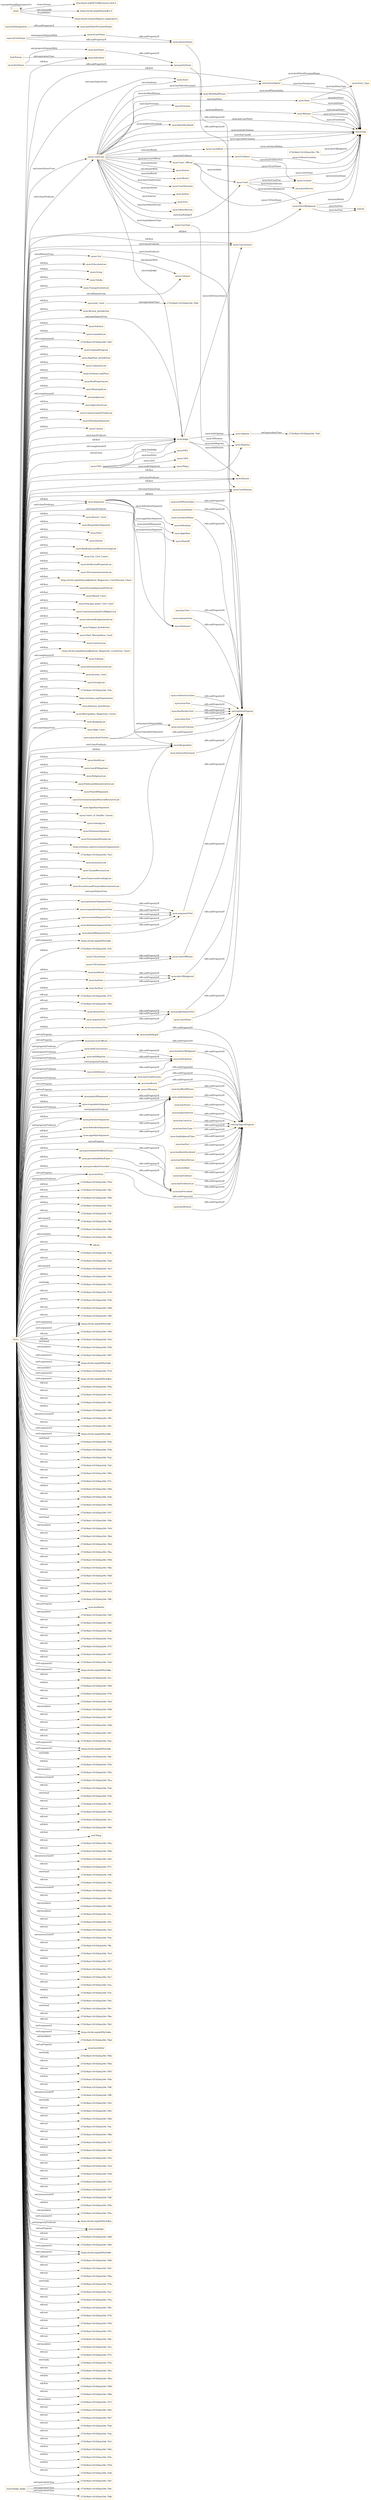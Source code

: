 digraph ar2dtool_diagram { 
rankdir=LR;
size="1501"
node [shape = rectangle, color="orange"]; "275038a0:19192b4a294:-7fd7" "nyon:Issue" "nyon:EducationLaw" "nyon:Group" "nyon:Taluka" "nyon:TransportationLaw" "nyon:Civil" "nyon:Review_Jurisdiction" "nyon:Sub_Court" "nyon:Solicitor" "nyon:ObiterDictum" "nyon:CannabisLaw" "275038a0:19192b4a294:-7fd5" "nyon:Jurisdiction" "nyon:FoodandDrugLaw" "nyon:Appellant_Jurisdiction" "nyon:CorporateLaw" "https://schema.org/Place" "275038a0:19192b4a294:-7fdc" "nyon:Evidence" "nyon:RealPropertyLaw" "nyon:Opinion" "nyon:MunicipalLaw" "nyon:Judgement" "nyon:Author" "nyon:CatchWord" "nyon:Plaintiff" "nyon:AgricultureLaw" "nyon:Court_Official" "nyon:WordAndPhrase" "nyon:CommercialandTradeLaw" "nyon:DefendantArgument" "nyon:Country" "nyon:DateOfJudgment" "foaf:Person" "275038a0:19192b4a294:-7fe6" "nyon:Party_Type" "nyon:Concurrence" "nyon:CaseType" "nyon:Fact" "nyon:District_Court" "nyon:RespondentArgument" "nyon:State" "nyon:Party" "nyon:District" "nyon:Provision" "nyon:BankruptcyandRestructuringLaw" "nyon:Majority" "nyon:City_Civil_Courts" "nyon:Single_Judge" "nyon:IntellectualPropertyLaw" "275038a0:19192b4a294:-7ffc" "nyon:TelecommunicationsLaw" "https://w3id.org/def/nyon#Judicial_Magistrate_Court(Second_Class)" "nyon:PersonalInjuryandTortLaw" "nyon:Munsif_Court" "nyon:Principal_Junior_Civil_Court" "nyon:ConstitutionalandCivilRightsLaw" "nyon:CaseDomain" "nyon:LaborandEmploymentLaw" "nyon:Original_Jurisdiction" "nyon:Chief_Meterpolitan_Court" "nyon:ContractLaw" "https://w3id.org/def/nyon#Judicial_Magistrate_Court(First_Class)" "nyon:RatioDecidendi" "nyon:Defendant" "nyon:Investigator" "nyon:Criminal" "nyon:Tribunal" "nyon:InformationSecurityLaw" "nyon:Session_Court" "nyon:EnergyLaw" "nyon:Individual" "nyon:Court" "https://schema.org/Organization" "nyon:Advisory_Jurisdiction" "nyon:Appellant" "nyon:Statute" "nyon:Witness" "nyon:Bench" "nyon:Metropolitan_Magistrate_Courts" "nyon:BankingLaw" "nyon:High_Court" "275038a0:19192b4a294:-7fd6" "nyon:Judge" "nyon:CourtCase" "nyon:Petitioner" "nyon:HealthLaw" "nyon:Dissent" "nyon:LawofObligations" "nyon:Argument" "nyon:ReligiousLaw" "nyon:PublicandAdministrativeLaw" "nyon:PlaintiffArgument" "nyon:EnvironmentalandNaturalResourceLaw" "nyon:AppellantArgument" "nyon:Location" "nyon:Courts_of_Smaller_Causes" "275038a0:19192b4a294:-7fd0" "nyon:GamingLaw" "nyon:PetitionerArgument" "nyon:PersonalandFamilyLaw" "https://schema.org/GovernmentOrganization" "nyon:CourtDecision" "nyon:Respondent" "275038a0:19192b4a294:-7fe2" "nyon:InsuranceLaw" "nyon:TaxandRevenueLaw" "nyon:FinanceandLendingLaw" "nyon:SecuritiesandFinancialInstrumentsLaw" ; /*classes style*/
	"nyon:witnessStatement" -> "owl:topDataProperty" [ label = "rdfs:subPropertyOf" ];
	"nyon:defendantArgumentText" -> "nyon:argumentText" [ label = "rdfs:subPropertyOf" ];
	"nyon:wLastName" -> "nyon:witnessName" [ label = "rdfs:subPropertyOf" ];
	"nyon:withMajority" -> "nyon:withOpinion" [ label = "rdfs:subPropertyOf" ];
	"nyon:equivalentCitation" -> "nyon:neutralCitations" [ label = "owl:propertyDisjointWith" ];
	"nyon:equivalentCitation" -> "owl:topDataProperty" [ label = "rdfs:subPropertyOf" ];
	"nyon:CourtCase" -> "nyon:Statute" [ label = "owl:disjointWith" ];
	"nyon:dateOfJudgment" -> "owl:topDataProperty" [ label = "rdfs:subPropertyOf" ];
	"nyon:hasYear" -> "nyon:dateOfJudgment" [ label = "rdfs:subPropertyOf" ];
	"nyon:partyName" -> "owl:topDataProperty" [ label = "rdfs:subPropertyOf" ];
	"nyon:courtOffName" -> "owl:topDataProperty" [ label = "rdfs:subPropertyOf" ];
	"nyon:courtName" -> "owl:topDataProperty" [ label = "rdfs:subPropertyOf" ];
	"nyon:Opinion" -> "275038a0:19192b4a294:-7fe6" [ label = "owl:equivalentClass" ];
	"nyon:plaintiffArgument" -> "nyon:makeArgument" [ label = "rdfs:subPropertyOf" ];
	"nyon:Sub_Court" -> "275038a0:19192b4a294:-7fd0" [ label = "owl:equivalentClass" ];
	"nyon:hasDesignation" -> "nyon:hasPolicePersonnelName" [ label = "rdfs:subPropertyOf" ];
	"nyon:hasWitness" -> "owl:topObjectProperty" [ label = "rdfs:subPropertyOf" ];
	"nyon:precedentReliedUpon" -> "nyon:hasPrecedent" [ label = "rdfs:subPropertyOf" ];
	"nyon:Civil" -> "nyon:Criminal" [ label = "owl:disjointWith" ];
	"nyon:wordPhraseValue" -> "owl:topDataProperty" [ label = "rdfs:subPropertyOf" ];
	"nyon:locationName" -> "owl:topDataProperty" [ label = "rdfs:subPropertyOf" ];
	"nyon:hasParty" -> "owl:topObjectProperty" [ label = "rdfs:subPropertyOf" ];
	"nyon:hasDateOfJudgment" -> "owl:topObjectProperty" [ label = "rdfs:subPropertyOf" ];
	"nyon:hasRulingOf" -> "owl:topObjectProperty" [ label = "rdfs:subPropertyOf" ];
	"nyon:hasPrecedent" -> "owl:topObjectProperty" [ label = "rdfs:subPropertyOf" ];
	"nyon:catchwordValue" -> "owl:topDataProperty" [ label = "rdfs:subPropertyOf" ];
	"nyon:hasCourtOfficial" -> "owl:topObjectProperty" [ label = "rdfs:subPropertyOf" ];
	"nyon:concurrenceText" -> "nyon:judgeOpinionText" [ label = "rdfs:subPropertyOf" ];
	"nyon:makeArgument" -> "owl:topObjectProperty" [ label = "rdfs:subPropertyOf" ];
	"nyon:hasFinalDecision" -> "owl:topObjectProperty" [ label = "rdfs:subPropertyOf" ];
	"nyon:factText" -> "owl:topDataProperty" [ label = "rdfs:subPropertyOf" ];
	"nyon:lastName" -> "nyon:partyName" [ label = "rdfs:subPropertyOf" ];
	"nyon:respondentArgument" -> "nyon:makeArgument" [ label = "rdfs:subPropertyOf" ];
	"nyon:precedentOverruled" -> "nyon:hasPrecedent" [ label = "rdfs:subPropertyOf" ];
	"nyon:hasWordPhrase" -> "owl:topObjectProperty" [ label = "rdfs:subPropertyOf" ];
	"NULL" -> "nyon:Respondent" [ label = "rdf:first" ];
	"NULL" -> "275038a0:19192b4a294:-7f5d" [ label = "rdf:first" ];
	"NULL" -> "nyon:Munsif_Court" [ label = "rdf:first" ];
	"NULL" -> "nyon:PlaintiffArgument" [ label = "rdf:first" ];
	"NULL" -> "275038a0:19192b4a294:-7fbc" [ label = "rdf:rest" ];
	"NULL" -> "nyon:IntellectualPropertyLaw" [ label = "rdf:first" ];
	"NULL" -> "275038a0:19192b4a294:-7f96" [ label = "rdf:rest" ];
	"NULL" -> "nyon:hasBench" [ label = "owl:onProperty" ];
	"NULL" -> "275038a0:19192b4a294:-7f3e" [ label = "rdf:first" ];
	"NULL" -> "275038a0:19192b4a294:-7f3f" [ label = "rdf:rest" ];
	"NULL" -> "nyon:plaintiffArgument" [ label = "rdf:first" ];
	"NULL" -> "275038a0:19192b4a294:-7ffb" [ label = "owl:unionOf" ];
	"NULL" -> "275038a0:19192b4a294:-7fdd" [ label = "rdf:rest" ];
	"NULL" -> "nyon:plaintiffArgumentText" [ label = "rdf:first" ];
	"NULL" -> "nyon:hasCourtOfficial" [ label = "owl:onProperty" ];
	"NULL" -> "275038a0:19192b4a294:-7f8b" [ label = "owl:members" ];
	"NULL" -> "nyon:RealPropertyLaw" [ label = "rdf:first" ];
	"NULL" -> "rdf:nil" [ label = "rdf:rest" ];
	"NULL" -> "275038a0:19192b4a294:-7f36" [ label = "rdf:rest" ];
	"NULL" -> "275038a0:19192b4a294:-7fad" [ label = "rdf:rest" ];
	"NULL" -> "nyon:Appellant_Jurisdiction" [ label = "rdf:first" ];
	"NULL" -> "275038a0:19192b4a294:-7fe3" [ label = "owl:unionOf" ];
	"NULL" -> "nyon:petitionerArgument" [ label = "rdf:first" ];
	"NULL" -> "nyon:Taluka" [ label = "rdf:first" ];
	"NULL" -> "275038a0:19192b4a294:-7f45" [ label = "rdf:first" ];
	"NULL" -> "nyon:Individual" [ label = "rdf:first" ];
	"NULL" -> "275038a0:19192b4a294:-7f55" [ label = "swrl:body" ];
	"NULL" -> "nyon:concurrenceText" [ label = "rdf:first" ];
	"NULL" -> "nyon:accussedArgumentText" [ label = "rdf:first" ];
	"NULL" -> "nyon:CaseDomain" [ label = "rdf:first" ];
	"NULL" -> "275038a0:19192b4a294:-7f78" [ label = "rdf:rest" ];
	"NULL" -> "275038a0:19192b4a294:-7f39" [ label = "rdf:first" ];
	"NULL" -> "nyon:FinanceandLendingLaw" [ label = "rdf:first" ];
	"NULL" -> "275038a0:19192b4a294:-7f48" [ label = "rdf:rest" ];
	"NULL" -> "nyon:LawofObligations" [ label = "rdf:first" ];
	"NULL" -> "275038a0:19192b4a294:-7fbf" [ label = "rdf:rest" ];
	"NULL" -> "nyon:PetitionerArgument" [ label = "rdf:first" ];
	"NULL" -> "https://w3id.org/def/NyOn#r" [ label = "swrl:argument2" ];
	"NULL" -> "nyon:CommercialandTradeLaw" [ label = "rdf:first" ];
	"NULL" -> "nyon:AppellantArgument" [ label = "rdf:first" ];
	"NULL" -> "nyon:respondentArgument" [ label = "rdf:first" ];
	"NULL" -> "275038a0:19192b4a294:-7f69" [ label = "rdf:rest" ];
	"NULL" -> "nyon:Dissent" [ label = "swrl:classPredicate" ];
	"NULL" -> "275038a0:19192b4a294:-7fc0" [ label = "rdf:rest" ];
	"NULL" -> "https://w3id.org/def/nyon#Judicial_Magistrate_Court(Second_Class)" [ label = "rdf:first" ];
	"NULL" -> "nyon:Civil" [ label = "owl:allValuesFrom" ];
	"NULL" -> "nyon:Tribunal" [ label = "owl:complementOf" ];
	"NULL" -> "nyon:Dissent" [ label = "rdf:first" ];
	"NULL" -> "275038a0:19192b4a294:-7f58" [ label = "swrl:head" ];
	"NULL" -> "275038a0:19192b4a294:-7f87" [ label = "owl:members" ];
	"NULL" -> "https://w3id.org/def/NyOn#y" [ label = "swrl:argument1" ];
	"NULL" -> "275038a0:19192b4a294:-7f7d" [ label = "owl:members" ];
	"NULL" -> "nyon:PublicandAdministrativeLaw" [ label = "rdf:first" ];
	"NULL" -> "nyon:Original_Jurisdiction" [ label = "rdf:first" ];
	"NULL" -> "https://w3id.org/def/NyOn#m" [ label = "swrl:argument2" ];
	"NULL" -> "275038a0:19192b4a294:-7f9a" [ label = "rdf:rest" ];
	"NULL" -> "nyon:HealthLaw" [ label = "rdf:first" ];
	"NULL" -> "275038a0:19192b4a294:-7fe1" [ label = "rdf:rest" ];
	"NULL" -> "nyon:District_Court" [ label = "rdf:first" ];
	"NULL" -> "nyon:AgricultureLaw" [ label = "rdf:first" ];
	"NULL" -> "nyon:PersonalandFamilyLaw" [ label = "rdf:first" ];
	"NULL" -> "275038a0:19192b4a294:-7fb1" [ label = "rdf:rest" ];
	"NULL" -> "nyon:GamingLaw" [ label = "rdf:first" ];
	"NULL" -> "nyon:TransportationLaw" [ label = "rdf:first" ];
	"NULL" -> "275038a0:19192b4a294:-7f49" [ label = "rdf:first" ];
	"NULL" -> "275038a0:19192b4a294:-7ff3" [ label = "owl:intersectionOf" ];
	"NULL" -> "275038a0:19192b4a294:-7f91" [ label = "rdf:rest" ];
	"NULL" -> "https://w3id.org/def/NyOn#c" [ label = "swrl:argument2" ];
	"NULL" -> "nyon:High_Court" [ label = "owl:someValuesFrom" ];
	"NULL" -> "nyon:withDissent" [ label = "swrl:propertyPredicate" ];
	"NULL" -> "nyon:InsuranceLaw" [ label = "rdf:first" ];
	"NULL" -> "nyon:Judgement" [ label = "owl:complementOf" ];
	"NULL" -> "275038a0:19192b4a294:-7f34" [ label = "swrl:head" ];
	"NULL" -> "275038a0:19192b4a294:-7f38" [ label = "rdf:rest" ];
	"NULL" -> "275038a0:19192b4a294:-7fa2" [ label = "rdf:rest" ];
	"NULL" -> "275038a0:19192b4a294:-7faf" [ label = "rdf:rest" ];
	"NULL" -> "nyon:MunicipalLaw" [ label = "rdf:first" ];
	"NULL" -> "275038a0:19192b4a294:-7f82" [ label = "rdf:rest" ];
	"NULL" -> "nyon:withMajority" [ label = "swrl:propertyPredicate" ];
	"NULL" -> "275038a0:19192b4a294:-7f7c" [ label = "rdf:rest" ];
	"NULL" -> "nyon:Session_Court" [ label = "rdf:first" ];
	"NULL" -> "275038a0:19192b4a294:-7f64" [ label = "rdf:first" ];
	"NULL" -> "275038a0:19192b4a294:-7fa6" [ label = "rdf:rest" ];
	"NULL" -> "nyon:Criminal" [ label = "owl:allValuesFrom" ];
	"NULL" -> "nyon:Solicitor" [ label = "rdf:first" ];
	"NULL" -> "275038a0:19192b4a294:-7f9d" [ label = "rdf:rest" ];
	"NULL" -> "nyon:Advisory_Jurisdiction" [ label = "rdf:first" ];
	"NULL" -> "275038a0:19192b4a294:-7f37" [ label = "rdf:first" ];
	"NULL" -> "275038a0:19192b4a294:-7f46" [ label = "swrl:head" ];
	"NULL" -> "275038a0:19192b4a294:-7fc8" [ label = "owl:members" ];
	"NULL" -> "nyon:hasPrecedent" [ label = "owl:onProperty" ];
	"NULL" -> "275038a0:19192b4a294:-7fb4" [ label = "rdf:rest" ];
	"NULL" -> "275038a0:19192b4a294:-7f6d" [ label = "rdf:rest" ];
	"NULL" -> "nyon:Judge" [ label = "swrl:classPredicate" ];
	"NULL" -> "nyon:hasParty" [ label = "owl:onProperty" ];
	"NULL" -> "275038a0:19192b4a294:-7fba" [ label = "rdf:rest" ];
	"NULL" -> "nyon:Judge" [ label = "rdf:first" ];
	"NULL" -> "275038a0:19192b4a294:-7f94" [ label = "rdf:rest" ];
	"NULL" -> "275038a0:19192b4a294:-7f8e" [ label = "rdf:rest" ];
	"NULL" -> "nyon:hasRulingOf" [ label = "owl:onProperty" ];
	"NULL" -> "275038a0:19192b4a294:-7fb8" [ label = "rdf:rest" ];
	"NULL" -> "275038a0:19192b4a294:-7f79" [ label = "owl:members" ];
	"NULL" -> "https://schema.org/Organization" [ label = "rdf:first" ];
	"NULL" -> "275038a0:19192b4a294:-7fa5" [ label = "rdf:rest" ];
	"NULL" -> "275038a0:19192b4a294:-7ff6" [ label = "rdf:rest" ];
	"NULL" -> "https://schema.org/GovernmentOrganization" [ label = "rdf:first" ];
	"NULL" -> "nyon:hasWords" [ label = "owl:onProperty" ];
	"NULL" -> "275038a0:19192b4a294:-7f6f" [ label = "owl:members" ];
	"NULL" -> "nyon:petitionerArgumentText" [ label = "rdf:first" ];
	"NULL" -> "275038a0:19192b4a294:-7f85" [ label = "rdf:rest" ];
	"NULL" -> "275038a0:19192b4a294:-7fab" [ label = "rdf:rest" ];
	"NULL" -> "nyon:ContractLaw" [ label = "rdf:first" ];
	"NULL" -> "275038a0:19192b4a294:-7fc6" [ label = "rdf:rest" ];
	"NULL" -> "275038a0:19192b4a294:-7f7f" [ label = "rdf:rest" ];
	"NULL" -> "nyon:Judge" [ label = "owl:complementOf" ];
	"NULL" -> "275038a0:19192b4a294:-7f47" [ label = "rdf:first" ];
	"NULL" -> "275038a0:19192b4a294:-7fa9" [ label = "rdf:rest" ];
	"NULL" -> "https://w3id.org/def/NyOn#p" [ label = "swrl:argument2" ];
	"NULL" -> "nyon:Respondent" [ label = "owl:someValuesFrom" ];
	"NULL" -> "275038a0:19192b4a294:-7fcc" [ label = "rdf:rest" ];
	"NULL" -> "https://w3id.org/def/NyOn#y" [ label = "swrl:argument2" ];
	"NULL" -> "nyon:EnergyLaw" [ label = "rdf:first" ];
	"NULL" -> "275038a0:19192b4a294:-7f40" [ label = "rdf:first" ];
	"NULL" -> "nyon:OfDomian" [ label = "owl:onProperty" ];
	"NULL" -> "275038a0:19192b4a294:-7f76" [ label = "rdf:rest" ];
	"NULL" -> "275038a0:19192b4a294:-7fed" [ label = "rdf:rest" ];
	"NULL" -> "275038a0:19192b4a294:-7f98" [ label = "owl:members" ];
	"NULL" -> "nyon:respondentArgument" [ label = "swrl:propertyPredicate" ];
	"NULL" -> "nyon:CannabisLaw" [ label = "rdf:first" ];
	"NULL" -> "275038a0:19192b4a294:-7f97" [ label = "rdf:rest" ];
	"NULL" -> "275038a0:19192b4a294:-7fd8" [ label = "rdf:rest" ];
	"NULL" -> "nyon:makeArgument" [ label = "swrl:propertyPredicate" ];
	"NULL" -> "275038a0:19192b4a294:-7f67" [ label = "rdf:rest" ];
	"NULL" -> "nyon:Review_Jurisdiction" [ label = "rdf:first" ];
	"NULL" -> "nyon:FoodandDrugLaw" [ label = "rdf:first" ];
	"NULL" -> "nyon:LaborandEmploymentLaw" [ label = "rdf:first" ];
	"NULL" -> "275038a0:19192b4a294:-7fae" [ label = "rdf:rest" ];
	"NULL" -> "nyon:withConcurrence" [ label = "swrl:propertyPredicate" ];
	"NULL" -> "nyon:hasCourtOfficial" [ label = "swrl:propertyPredicate" ];
	"NULL" -> "https://w3id.org/def/NyOn#j" [ label = "swrl:argument1" ];
	"NULL" -> "275038a0:19192b4a294:-7f4c" [ label = "swrl:body" ];
	"NULL" -> "275038a0:19192b4a294:-7f50" [ label = "rdf:first" ];
	"NULL" -> "nyon:withOpinion" [ label = "swrl:propertyPredicate" ];
	"NULL" -> "275038a0:19192b4a294:-7f92" [ label = "owl:members" ];
	"NULL" -> "nyon:CourtCase" [ label = "owl:someValuesFrom" ];
	"NULL" -> "nyon:District" [ label = "rdf:first" ];
	"NULL" -> "nyon:CourtCase" [ label = "swrl:classPredicate" ];
	"NULL" -> "275038a0:19192b4a294:-7fea" [ label = "owl:intersectionOf" ];
	"NULL" -> "275038a0:19192b4a294:-7fa0" [ label = "rdf:rest" ];
	"NULL" -> "275038a0:19192b4a294:-7f3d" [ label = "swrl:head" ];
	"NULL" -> "275038a0:19192b4a294:-7ff1" [ label = "rdf:rest" ];
	"NULL" -> "275038a0:19192b4a294:-7f80" [ label = "rdf:rest" ];
	"NULL" -> "275038a0:19192b4a294:-7fc1" [ label = "rdf:rest" ];
	"NULL" -> "275038a0:19192b4a294:-7f66" [ label = "rdf:first" ];
	"NULL" -> "owl:Thing" [ label = "rdf:first" ];
	"NULL" -> "https://w3id.org/def/NyOn#r" [ label = "swrl:argument1" ];
	"NULL" -> "nyon:ConstitutionalandCivilRightsLaw" [ label = "rdf:first" ];
	"NULL" -> "nyon:Argument" [ label = "rdf:first" ];
	"NULL" -> "275038a0:19192b4a294:-7f4a" [ label = "rdf:rest" ];
	"NULL" -> "275038a0:19192b4a294:-7f9b" [ label = "rdf:rest" ];
	"NULL" -> "https://w3id.org/def/nyon#Judicial_Magistrate_Court(First_Class)" [ label = "rdf:first" ];
	"NULL" -> "nyon:respondentArgumentText" [ label = "rdf:first" ];
	"NULL" -> "275038a0:19192b4a294:-7fd3" [ label = "owl:intersectionOf" ];
	"NULL" -> "275038a0:19192b4a294:-7f71" [ label = "rdf:rest" ];
	"NULL" -> "275038a0:19192b4a294:-7f4f" [ label = "swrl:head" ];
	"NULL" -> "275038a0:19192b4a294:-7fb2" [ label = "rdf:rest" ];
	"NULL" -> "275038a0:19192b4a294:-7fda" [ label = "owl:intersectionOf" ];
	"NULL" -> "275038a0:19192b4a294:-7f41" [ label = "rdf:rest" ];
	"NULL" -> "nyon:SecuritiesandFinancialInstrumentsLaw" [ label = "rdf:first" ];
	"NULL" -> "nyon:State" [ label = "rdf:first" ];
	"NULL" -> "nyon:dissentText" [ label = "rdf:first" ];
	"NULL" -> "nyon:Investigator" [ label = "rdf:first" ];
	"NULL" -> "nyon:Concurrence" [ label = "swrl:classPredicate" ];
	"NULL" -> "275038a0:19192b4a294:-7fe2" [ label = "rdf:first" ];
	"NULL" -> "nyon:precendentNotReliedUpon" [ label = "rdf:first" ];
	"NULL" -> "nyon:InformationSecurityLaw" [ label = "rdf:first" ];
	"NULL" -> "nyon:RespondentArgument" [ label = "rdf:first" ];
	"NULL" -> "https://schema.org/Place" [ label = "rdf:first" ];
	"NULL" -> "275038a0:19192b4a294:-7f83" [ label = "owl:members" ];
	"NULL" -> "275038a0:19192b4a294:-7fce" [ label = "owl:members" ];
	"NULL" -> "275038a0:19192b4a294:-7f5c" [ label = "rdf:rest" ];
	"NULL" -> "275038a0:19192b4a294:-7fa3" [ label = "rdf:rest" ];
	"NULL" -> "nyon:majorityText" [ label = "rdf:first" ];
	"NULL" -> "275038a0:19192b4a294:-7fee" [ label = "owl:intersectionOf" ];
	"NULL" -> "275038a0:19192b4a294:-7ffa" [ label = "rdf:rest" ];
	"NULL" -> "https://w3id.org/def/NyOn#c" [ label = "swrl:argument1" ];
	"NULL" -> "275038a0:19192b4a294:-7fc4" [ label = "rdf:rest" ];
	"NULL" -> "275038a0:19192b4a294:-7f57" [ label = "rdf:first" ];
	"NULL" -> "nyon:Judge" [ label = "owl:onClass" ];
	"NULL" -> "275038a0:19192b4a294:-7f53" [ label = "rdf:rest" ];
	"NULL" -> "275038a0:19192b4a294:-7fa7" [ label = "rdf:rest" ];
	"NULL" -> "275038a0:19192b4a294:-7fca" [ label = "rdf:rest" ];
	"NULL" -> "https://w3id.org/def/NyOn#j" [ label = "swrl:argument2" ];
	"NULL" -> "275038a0:19192b4a294:-7f3c" [ label = "rdf:first" ];
	"NULL" -> "nyon:Majority" [ label = "swrl:classPredicate" ];
	"NULL" -> "275038a0:19192b4a294:-7f42" [ label = "rdf:first" ];
	"NULL" -> "275038a0:19192b4a294:-7f61" [ label = "swrl:head" ];
	"NULL" -> "nyon:Concurrence" [ label = "rdf:first" ];
	"NULL" -> "275038a0:19192b4a294:-7f6e" [ label = "rdf:rest" ];
	"NULL" -> "275038a0:19192b4a294:-7fb5" [ label = "rdf:rest" ];
	"NULL" -> "https://w3id.org/def/NyOn#a" [ label = "swrl:argument2" ];
	"NULL" -> "275038a0:19192b4a294:-7fbd" [ label = "owl:members" ];
	"NULL" -> "nyon:hasAuthor" [ label = "owl:onProperty" ];
	"NULL" -> "275038a0:19192b4a294:-7f6b" [ label = "swrl:body" ];
	"NULL" -> "275038a0:19192b4a294:-7fbb" [ label = "rdf:rest" ];
	"NULL" -> "275038a0:19192b4a294:-7f95" [ label = "rdf:rest" ];
	"NULL" -> "275038a0:19192b4a294:-7f4b" [ label = "rdf:first" ];
	"NULL" -> "275038a0:19192b4a294:-7f8f" [ label = "rdf:rest" ];
	"NULL" -> "nyon:hasYear" [ label = "rdf:first" ];
	"NULL" -> "275038a0:19192b4a294:-7ff8" [ label = "owl:intersectionOf" ];
	"NULL" -> "nyon:hasMonth" [ label = "rdf:first" ];
	"NULL" -> "275038a0:19192b4a294:-7f43" [ label = "swrl:body" ];
	"NULL" -> "275038a0:19192b4a294:-7f65" [ label = "rdf:rest" ];
	"NULL" -> "275038a0:19192b4a294:-7fb9" [ label = "rdf:rest" ];
	"NULL" -> "nyon:Petitioner" [ label = "swrl:classPredicate" ];
	"NULL" -> "nyon:PersonalInjuryandTortLaw" [ label = "rdf:first" ];
	"NULL" -> "nyon:City_Civil_Courts" [ label = "rdf:first" ];
	"NULL" -> "275038a0:19192b4a294:-7fac" [ label = "rdf:rest" ];
	"NULL" -> "275038a0:19192b4a294:-7f86" [ label = "rdf:rest" ];
	"NULL" -> "nyon:defendantArgumentText" [ label = "rdf:first" ];
	"NULL" -> "nyon:Courts_of_Smaller_Causes" [ label = "rdf:first" ];
	"NULL" -> "275038a0:19192b4a294:-7fc7" [ label = "rdf:rest" ];
	"NULL" -> "nyon:precedentReliedUpon" [ label = "rdf:first" ];
	"NULL" -> "275038a0:19192b4a294:-7f60" [ label = "rdf:first" ];
	"NULL" -> "275038a0:19192b4a294:-7f52" [ label = "rdf:first" ];
	"NULL" -> "275038a0:19192b4a294:-7fcd" [ label = "rdf:rest" ];
	"NULL" -> "275038a0:19192b4a294:-7fe8" [ label = "rdf:rest" ];
	"NULL" -> "nyon:Argument" [ label = "swrl:classPredicate" ];
	"NULL" -> "275038a0:19192b4a294:-7f33" [ label = "rdf:first" ];
	"NULL" -> "275038a0:19192b4a294:-7f77" [ label = "rdf:rest" ];
	"NULL" -> "275038a0:19192b4a294:-7fdf" [ label = "owl:intersectionOf" ];
	"NULL" -> "275038a0:19192b4a294:-7f5b" [ label = "rdf:first" ];
	"NULL" -> "nyon:BankingLaw" [ label = "rdf:first" ];
	"NULL" -> "nyon:TaxandRevenueLaw" [ label = "rdf:first" ];
	"NULL" -> "nyon:Respondent" [ label = "swrl:classPredicate" ];
	"NULL" -> "nyon:Chief_Meterpolitan_Court" [ label = "rdf:first" ];
	"NULL" -> "275038a0:19192b4a294:-7fd5" [ label = "owl:complementOf" ];
	"NULL" -> "275038a0:19192b4a294:-7f9e" [ label = "owl:members" ];
	"NULL" -> "nyon:DefendantArgument" [ label = "rdf:first" ];
	"NULL" -> "https://w3id.org/def/NyOn#cj" [ label = "swrl:argument1" ];
	"NULL" -> "nyon:hasJudge" [ label = "swrl:propertyPredicate" ];
	"NULL" -> "275038a0:19192b4a294:-7f89" [ label = "rdf:rest" ];
	"NULL" -> "nyon:Group" [ label = "rdf:first" ];
	"NULL" -> "275038a0:19192b4a294:-7fb0" [ label = "rdf:rest" ];
	"NULL" -> "nyon:EnvironmentalandNaturalResourceLaw" [ label = "rdf:first" ];
	"NULL" -> "https://w3id.org/def/NyOn#d" [ label = "swrl:argument1" ];
	"NULL" -> "275038a0:19192b4a294:-7f90" [ label = "rdf:rest" ];
	"NULL" -> "nyon:Majority" [ label = "rdf:first" ];
	"NULL" -> "nyon:EducationLaw" [ label = "rdf:first" ];
	"NULL" -> "https://w3id.org/def/NyOn#d" [ label = "swrl:argument2" ];
	"NULL" -> "275038a0:19192b4a294:-7fd1" [ label = "rdf:rest" ];
	"NULL" -> "275038a0:19192b4a294:-7f8a" [ label = "rdf:rest" ];
	"NULL" -> "nyon:defendentArgument" [ label = "rdf:first" ];
	"NULL" -> "nyon:hasParty" [ label = "swrl:propertyPredicate" ];
	"NULL" -> "275038a0:19192b4a294:-7f3a" [ label = "swrl:body" ];
	"NULL" -> "275038a0:19192b4a294:-7fa1" [ label = "rdf:rest" ];
	"NULL" -> "275038a0:19192b4a294:-7f5a" [ label = "rdf:rest" ];
	"NULL" -> "nyon:hasDate" [ label = "rdf:first" ];
	"NULL" -> "275038a0:19192b4a294:-7f81" [ label = "rdf:rest" ];
	"NULL" -> "https://w3id.org/def/NyOn#a" [ label = "swrl:argument1" ];
	"NULL" -> "nyon:ReligiousLaw" [ label = "rdf:first" ];
	"NULL" -> "275038a0:19192b4a294:-7f7b" [ label = "rdf:rest" ];
	"NULL" -> "275038a0:19192b4a294:-7f59" [ label = "rdf:first" ];
	"NULL" -> "nyon:hasJudge" [ label = "owl:onProperty" ];
	"NULL" -> "nyon:petitionerArgument" [ label = "swrl:propertyPredicate" ];
	"NULL" -> "275038a0:19192b4a294:-7f51" [ label = "rdf:rest" ];
	"NULL" -> "275038a0:19192b4a294:-7f9c" [ label = "rdf:rest" ];
	"NULL" -> "275038a0:19192b4a294:-7fc2" [ label = "owl:members" ];
	"NULL" -> "275038a0:19192b4a294:-7f72" [ label = "rdf:rest" ];
	"NULL" -> "nyon:Sub_Court" [ label = "rdf:first" ];
	"NULL" -> "275038a0:19192b4a294:-7f5e" [ label = "swrl:body" ];
	"NULL" -> "275038a0:19192b4a294:-7fb3" [ label = "rdf:rest" ];
	"NULL" -> "275038a0:19192b4a294:-7f6a" [ label = "rdf:first" ];
	"NULL" -> "https://w3id.org/def/NyOn#p" [ label = "swrl:argument1" ];
	"NULL" -> "275038a0:19192b4a294:-7f68" [ label = "rdf:first" ];
	"NULL" -> "nyon:precedentOverruled" [ label = "rdf:first" ];
	"NULL" -> "275038a0:19192b4a294:-7f8d" [ label = "rdf:rest" ];
	"NULL" -> "nyon:Issue" [ label = "owl:someValuesFrom" ];
	"NULL" -> "275038a0:19192b4a294:-7f73" [ label = "owl:members" ];
	"NULL" -> "275038a0:19192b4a294:-7f63" [ label = "rdf:rest" ];
	"NULL" -> "275038a0:19192b4a294:-7fb7" [ label = "rdf:rest" ];
	"NULL" -> "275038a0:19192b4a294:-7fa4" [ label = "rdf:rest" ];
	"NULL" -> "nyon:CorporateLaw" [ label = "rdf:first" ];
	"NULL" -> "nyon:hasFinalDecision" [ label = "swrl:propertyPredicate" ];
	"NULL" -> "nyon:TelecommunicationsLaw" [ label = "rdf:first" ];
	"NULL" -> "https://w3id.org/def/NyOn#m" [ label = "swrl:argument1" ];
	"NULL" -> "275038a0:19192b4a294:-7faa" [ label = "rdf:rest" ];
	"NULL" -> "nyon:Country" [ label = "rdf:first" ];
	"NULL" -> "275038a0:19192b4a294:-7fc5" [ label = "rdf:rest" ];
	"NULL" -> "275038a0:19192b4a294:-7f62" [ label = "rdf:first" ];
	"NULL" -> "275038a0:19192b4a294:-7f4e" [ label = "rdf:first" ];
	"NULL" -> "nyon:BankruptcyandRestructuringLaw" [ label = "rdf:first" ];
	"NULL" -> "275038a0:19192b4a294:-7f54" [ label = "rdf:first" ];
	"NULL" -> "nyon:appellantArgument" [ label = "rdf:first" ];
	"NULL" -> "275038a0:19192b4a294:-7fa8" [ label = "rdf:rest" ];
	"NULL" -> "nyon:Metropolitan_Magistrate_Courts" [ label = "rdf:first" ];
	"NULL" -> "275038a0:19192b4a294:-7fcb" [ label = "rdf:rest" ];
	"NULL" -> "nyon:DateOfJudgment" [ label = "rdf:first" ];
	"NULL" -> "nyon:Judge" [ label = "owl:someValuesFrom" ];
	"NULL" -> "https://w3id.org/def/NyOn#x" [ label = "swrl:argument1" ];
	"NULL" -> "275038a0:19192b4a294:-7f35" [ label = "rdf:first" ];
	"NULL" -> "275038a0:19192b4a294:-7f75" [ label = "rdf:rest" ];
	"NULL" -> "nyon:CaseDomain" [ label = "owl:someValuesFrom" ];
	"NULL" -> "275038a0:19192b4a294:-7fb6" [ label = "rdf:rest" ];
	"NULL" -> "nyon:Principal_Junior_Civil_Court" [ label = "rdf:first" ];
	"nyon:judgeOpinionText" -> "owl:topDataProperty" [ label = "rdfs:subPropertyOf" ];
	"nyon:dissentText" -> "nyon:judgeOpinionText" [ label = "rdfs:subPropertyOf" ];
	"nyon:hasStatue" -> "owl:topObjectProperty" [ label = "rdfs:subPropertyOf" ];
	"nyon:hasJurisdiction" -> "owl:topObjectProperty" [ label = "rdfs:subPropertyOf" ];
	"nyon:firstName" -> "nyon:lastName" [ label = "owl:propertyDisjointWith" ];
	"nyon:firstName" -> "nyon:partyName" [ label = "rdfs:subPropertyOf" ];
	"nyon:defendentArgument" -> "nyon:makeArgument" [ label = "rdfs:subPropertyOf" ];
	"nyon:hasBench" -> "owl:topObjectProperty" [ label = "rdfs:subPropertyOf" ];
	"nyon:majorityText" -> "nyon:judgeOpinionText" [ label = "rdfs:subPropertyOf" ];
	"nyon:hasCourtLoc" -> "owl:topObjectProperty" [ label = "rdfs:subPropertyOf" ];
	"nyon:Single_Judge" -> "275038a0:19192b4a294:-7fd6" [ label = "owl:equivalentClass" ];
	"nyon:Single_Judge" -> "275038a0:19192b4a294:-7fd7" [ label = "owl:equivalentClass" ];
	"nyon:Single_Judge" -> "275038a0:19192b4a294:-7fdc" [ label = "owl:equivalentClass" ];
	"nyon:rationaleText" -> "owl:topDataProperty" [ label = "rdfs:subPropertyOf" ];
	"nyon:evidenceLocation" -> "owl:topDataProperty" [ label = "rdfs:subPropertyOf" ];
	"nyon:wFirstName" -> "nyon:wLastName" [ label = "owl:propertyDisjointWith" ];
	"nyon:wFirstName" -> "nyon:witnessName" [ label = "rdfs:subPropertyOf" ];
	"nyon:hasPartyType" -> "owl:topObjectProperty" [ label = "rdfs:subPropertyOf" ];
	"nyon:hasDate" -> "nyon:dateOfJudgment" [ label = "rdfs:subPropertyOf" ];
	"nyon:petitionerArgument" -> "nyon:makeArgument" [ label = "rdfs:subPropertyOf" ];
	"nyon:argumentText" -> "owl:topDataProperty" [ label = "rdfs:subPropertyOf" ];
	"nyon:" -> "http://purl.org/NET/rdflicense/cc-by4.0" [ label = "terms:license" ];
	"nyon:" -> "https://w3id.org/def/nyon#/2.0" [ label = "owl:versionIRI" ];
	"nyon:" -> "https://www.semintelligence.org/projects" [ label = "dc:publisher" ];
	"nyon:" -> "nyon:" [ label = "vann:preferredNamespaceUri" ];
	"nyon:IssueText" -> "owl:topDataProperty" [ label = "rdfs:subPropertyOf" ];
	"nyon:withConcurrence" -> "nyon:withOpinion" [ label = "rdfs:subPropertyOf" ];
	"nyon:finalVerdictText" -> "owl:topDataProperty" [ label = "rdfs:subPropertyOf" ];
	"nyon:accussedArgumentText" -> "nyon:argumentText" [ label = "rdfs:subPropertyOf" ];
	"nyon:hasJudgmentType" -> "owl:topObjectProperty" [ label = "rdfs:subPropertyOf" ];
	"foaf:Person" -> "nyon:Individual" [ label = "owl:equivalentClass" ];
	"nyon:appellantArgument" -> "nyon:makeArgument" [ label = "rdfs:subPropertyOf" ];
	"nyon:hasFact" -> "owl:topObjectProperty" [ label = "rdfs:subPropertyOf" ];
	"nyon:plaintiffArgumentText" -> "nyon:argumentText" [ label = "rdfs:subPropertyOf" ];
	"nyon:petitionerArgumentText" -> "nyon:argumentText" [ label = "rdfs:subPropertyOf" ];
	"nyon:neutralCitations" -> "owl:topDataProperty" [ label = "rdfs:subPropertyOf" ];
	"nyon:C001" -> "nyon:PArgu" [ label = "nyon:makeArgument" ];
	"nyon:C001" -> "nyon:P001" [ label = "nyon:hasParty" ];
	"nyon:C001" -> "nyon:Judge" [ label = "nyon:hasJudge" ];
	"nyon:C001" -> "nyon:C002" [ label = "nyon:cited" ];
	"nyon:hasRatioDecidendi" -> "owl:topObjectProperty" [ label = "rdfs:subPropertyOf" ];
	"nyon:withDissent" -> "nyon:withOpinion" [ label = "rdfs:subPropertyOf" ];
	"nyon:hasObiterDictum" -> "owl:topObjectProperty" [ label = "rdfs:subPropertyOf" ];
	"nyon:worksIn" -> "owl:topObjectProperty" [ label = "rdfs:subPropertyOf" ];
	"nyon:precendentNotReliedUpon" -> "nyon:hasPrecedent" [ label = "rdfs:subPropertyOf" ];
	"nyon:hasMonth" -> "nyon:dateOfJudgment" [ label = "rdfs:subPropertyOf" ];
	"nyon:COFirstName" -> "nyon:courtOffName" [ label = "rdfs:subPropertyOf" ];
	"nyon:hasEvidence" -> "owl:topObjectProperty" [ label = "rdfs:subPropertyOf" ];
	"nyon:OfDomian" -> "owl:topObjectProperty" [ label = "rdfs:subPropertyOf" ];
	"nyon:hasEvidenceLoc" -> "owl:topObjectProperty" [ label = "rdfs:subPropertyOf" ];
	"nyon:COLastName" -> "nyon:courtOffName" [ label = "rdfs:subPropertyOf" ];
	"nyon:respondentArgumentText" -> "nyon:argumentText" [ label = "rdfs:subPropertyOf" ];
	"nyon:otherText" -> "owl:topDataProperty" [ label = "rdfs:subPropertyOf" ];
	"nyon:witnessName" -> "owl:topDataProperty" [ label = "rdfs:subPropertyOf" ];
	"nyon:Party" -> "xsd:string" [ label = "nyon:firstName" ];
	"nyon:Witness" -> "xsd:string" [ label = "nyon:witnessStatement" ];
	"nyon:CourtCase" -> "xsd:string" [ label = "nyon:hasCaseName" ];
	"nyon:DateOfJudgment" -> "xsd:int" [ label = "nyon:hasDate" ];
	"nyon:Court_Official" -> "nyon:Court" [ label = "nyon:worksIn" ];
	"nyon:CourtCase" -> "nyon:Bench" [ label = "nyon:hasBench" ];
	"nyon:Court_Official" -> "xsd:string" [ label = "nyon:COFirstName" ];
	"nyon:Judge" -> "nyon:Majority" [ label = "nyon:withMajority" ];
	"nyon:DateOfJudgment" -> "xsd:int" [ label = "nyon:hasYear" ];
	"nyon:CourtCase" -> "nyon:Statute" [ label = "nyon:hasStatue" ];
	"nyon:Argument" -> "nyon:Appellant" [ label = "nyon:appellantArgument" ];
	"nyon:CourtCase" -> "nyon:CourtDecision" [ label = "nyon:hasFinalDecision" ];
	"nyon:Party" -> "nyon:Party_Type" [ label = "nyon:hasPartyType" ];
	"nyon:CourtCase" -> "nyon:Party" [ label = "nyon:hasParty" ];
	"nyon:CourtCase" -> "nyon:Court_Official" [ label = "nyon:hasCourtOfficial" ];
	"nyon:CourtCase" -> "xsd:string" [ label = "nyon:neutralCitations" ];
	"nyon:Argument" -> "nyon:Respondent" [ label = "nyon:respondentArgument" ];
	"nyon:Judge" -> "nyon:Opinion" [ label = "nyon:withOpinion" ];
	"nyon:Argument" -> "nyon:Petitioner" [ label = "nyon:petitionerArgument" ];
	"nyon:Court" -> "xsd:string" [ label = "nyon:courtName" ];
	"275038a0:19192b4a294:-7ffc" -> "xsd:string" [ label = "nyon:dateOfJudgment" ];
	"nyon:Court" -> "nyon:Jurisdiction" [ label = "nyon:hasJurisdiction" ];
	"nyon:Witness" -> "xsd:string" [ label = "nyon:wFirstName" ];
	"nyon:CourtCase" -> "nyon:Witness" [ label = "nyon:hasWitness" ];
	"nyon:CourtCase" -> "nyon:Provision" [ label = "nyon:hasProvision" ];
	"nyon:CatchWord" -> "xsd:string" [ label = "nyon:catchwordValue" ];
	"nyon:CourtCase" -> "nyon:Issue" [ label = "nyon:hasIssue" ];
	"nyon:Argument" -> "nyon:Defendant" [ label = "nyon:defendentArgument" ];
	"nyon:Witness" -> "xsd:string" [ label = "nyon:wLastName" ];
	"nyon:Court_Official" -> "xsd:string" [ label = "nyon:COLastName" ];
	"nyon:CourtCase" -> "nyon:CatchWord" [ label = "nyon:hasWords" ];
	"nyon:Judge" -> "nyon:Dissent" [ label = "nyon:withDissent" ];
	"nyon:Judge" -> "nyon:Concurrence" [ label = "nyon:withConcurrence" ];
	"nyon:CourtCase" -> "nyon:Investigator" [ label = "nyon:hasPolicePersonnel" ];
	"nyon:Evidence" -> "xsd:string" [ label = "nyon:evidenceLocation" ];
	"nyon:CourtCase" -> "nyon:Fact" [ label = "nyon:hasFact" ];
	"nyon:Party" -> "xsd:string" [ label = "nyon:lastName" ];
	"nyon:CourtCase" -> "nyon:CaseType" [ label = "nyon:hasJudgmentType" ];
	"nyon:Argument" -> "nyon:Plaintiff" [ label = "nyon:plaintiffArgument" ];
	"nyon:Court" -> "nyon:DateOfJudgment" [ label = "nyon:hasDateOfJudgment" ];
	"nyon:CourtCase" -> "nyon:ObiterDictum" [ label = "nyon:hasObiterDictum" ];
	"nyon:CourtCase" -> "xsd:string" [ label = "nyon:hasCaseID" ];
	"nyon:Location" -> "xsd:string" [ label = "nyon:locationName" ];
	"nyon:CourtCase" -> "nyon:Author" [ label = "nyon:hasAuthor" ];
	"nyon:CourtCase" -> "nyon:WordAndPhrase" [ label = "nyon:hasWordPhrase" ];
	"nyon:DateOfJudgment" -> "xsd:string" [ label = "nyon:hasMonth" ];
	"nyon:Investigator" -> "xsd:string" [ label = "nyon:hasDesignation" ];
	"nyon:CourtCase" -> "nyon:RatioDecidendi" [ label = "nyon:hasRatioDecidendi" ];
	"nyon:CourtCase" -> "nyon:Judge" [ label = "nyon:hasJudge" ];
	"nyon:Court" -> "nyon:Location" [ label = "nyon:hasCourtLoc" ];
	"nyon:CaseType" -> "nyon:CaseDomain" [ label = "nyon:OfDomian" ];
	"nyon:CourtCase" -> "nyon:Evidence" [ label = "nyon:hasEvidence" ];
	"nyon:Evidence" -> "nyon:Location" [ label = "nyon:hasEvidenceLoc" ];
	"nyon:WordAndPhrase" -> "xsd:string" [ label = "nyon:wordPhraseValue" ];
	"nyon:CourtCase" -> "nyon:Court" [ label = "nyon:hasRulingOf" ];
	"nyon:CourtCase" -> "xsd:string" [ label = "nyon:equivalentCitation" ];
	"nyon:Investigator" -> "xsd:string" [ label = "nyon:hasPolicePersonnelName" ];

}
